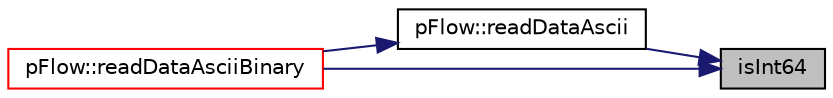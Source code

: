 digraph "isInt64"
{
 // LATEX_PDF_SIZE
  edge [fontname="Helvetica",fontsize="10",labelfontname="Helvetica",labelfontsize="10"];
  node [fontname="Helvetica",fontsize="10",shape=record];
  rankdir="RL";
  Node1 [label="isInt64",height=0.2,width=0.4,color="black", fillcolor="grey75", style="filled", fontcolor="black",tooltip="Token is int64."];
  Node1 -> Node2 [dir="back",color="midnightblue",fontsize="10",style="solid",fontname="Helvetica"];
  Node2 [label="pFlow::readDataAscii",height=0.2,width=0.4,color="black", fillcolor="white", style="filled",URL="$namespacepFlow.html#a14457f89f445e74b38f7e6c736622a3e",tooltip=" "];
  Node2 -> Node3 [dir="back",color="midnightblue",fontsize="10",style="solid",fontname="Helvetica"];
  Node3 [label="pFlow::readDataAsciiBinary",height=0.2,width=0.4,color="red", fillcolor="white", style="filled",URL="$namespacepFlow.html#a537dd03cb0d2bdf73f468941a73e6bf3",tooltip=" "];
  Node1 -> Node3 [dir="back",color="midnightblue",fontsize="10",style="solid",fontname="Helvetica"];
}
